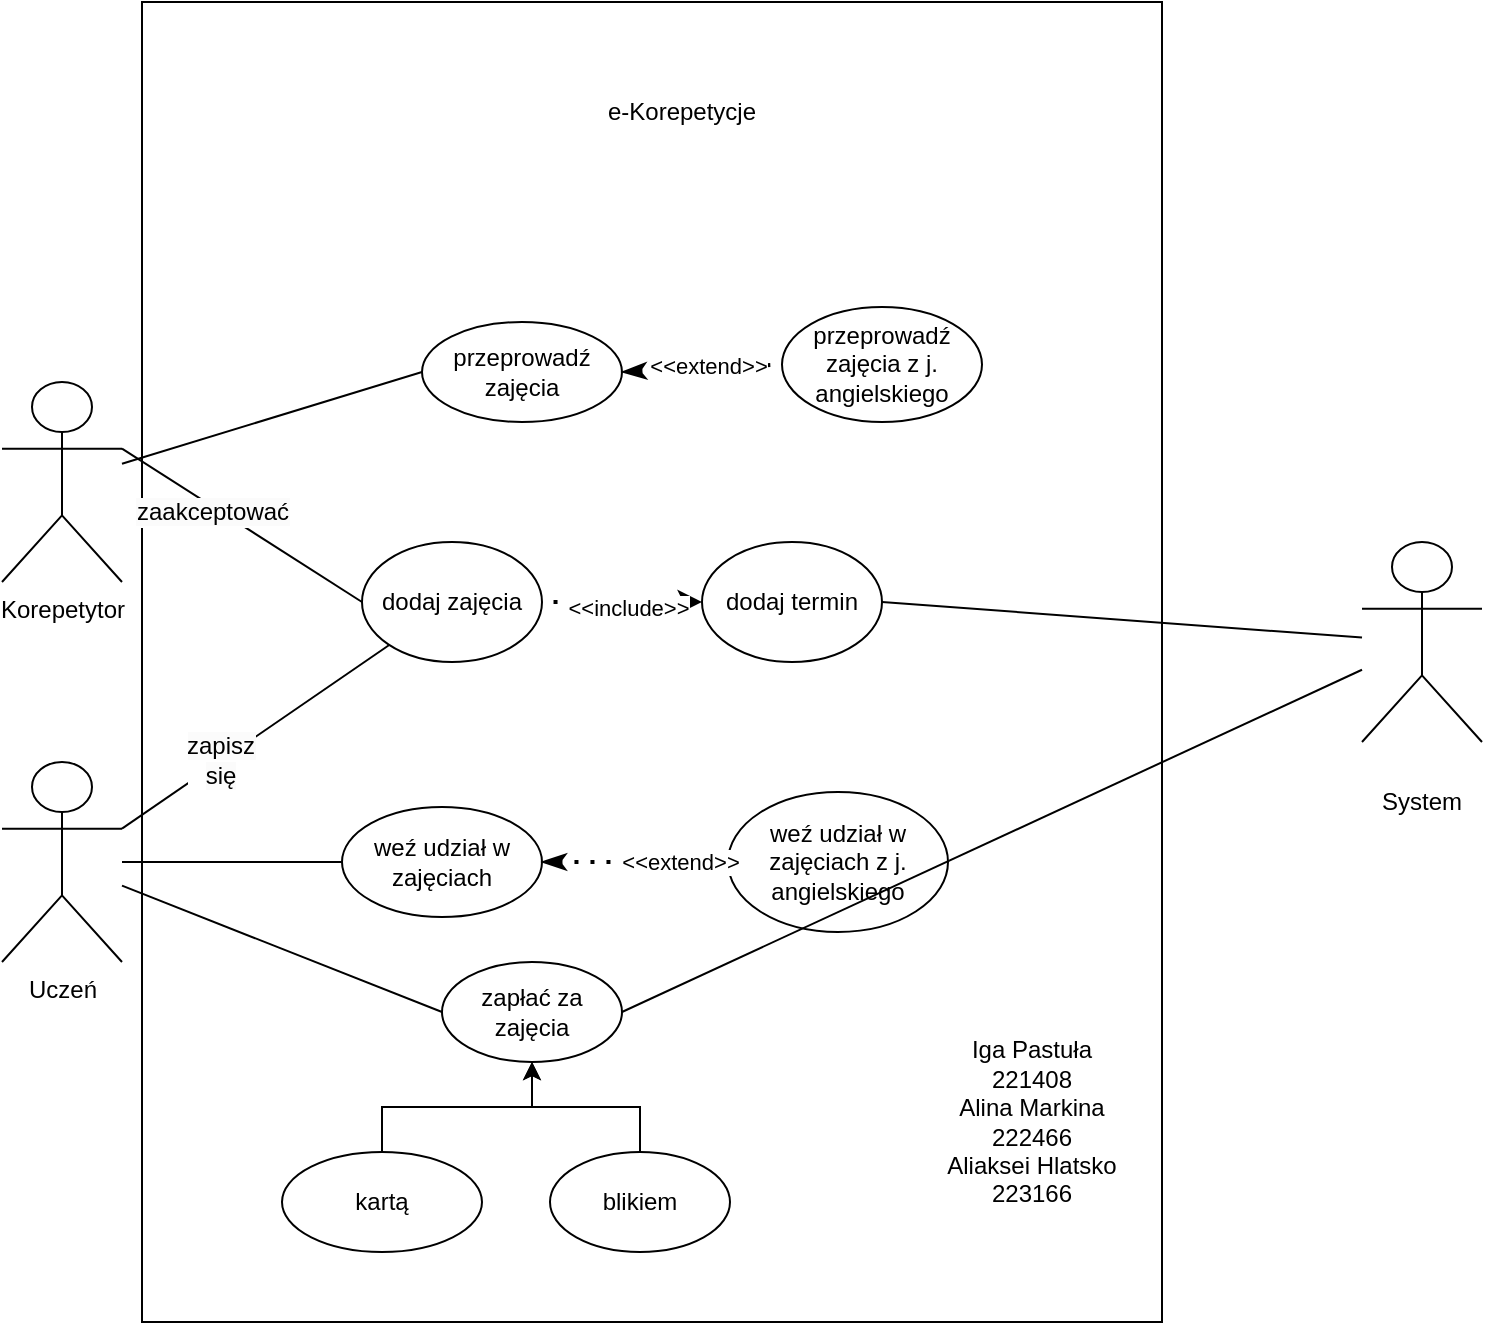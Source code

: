 <mxfile version="24.0.2" type="github">
  <diagram name="Strona-1" id="bv3qThM9OkOV8ynKCbBf">
    <mxGraphModel dx="677" dy="337" grid="1" gridSize="10" guides="1" tooltips="1" connect="1" arrows="1" fold="1" page="1" pageScale="1" pageWidth="827" pageHeight="1169" math="0" shadow="0">
      <root>
        <mxCell id="0" />
        <mxCell id="1" parent="0" />
        <mxCell id="9OET-AX3l3BfNzuc_vFU-1" value="" style="rounded=0;whiteSpace=wrap;html=1;" vertex="1" parent="1">
          <mxGeometry x="120" y="10" width="510" height="660" as="geometry" />
        </mxCell>
        <mxCell id="9OET-AX3l3BfNzuc_vFU-2" value="Uczeń" style="shape=umlActor;verticalLabelPosition=bottom;verticalAlign=top;html=1;outlineConnect=0;" vertex="1" parent="1">
          <mxGeometry x="50" y="390" width="60" height="100" as="geometry" />
        </mxCell>
        <mxCell id="9OET-AX3l3BfNzuc_vFU-3" value="" style="shape=umlActor;verticalLabelPosition=bottom;verticalAlign=top;html=1;outlineConnect=0;" vertex="1" parent="1">
          <mxGeometry x="730" y="280" width="60" height="100" as="geometry" />
        </mxCell>
        <mxCell id="9OET-AX3l3BfNzuc_vFU-4" value="Korepetytor" style="shape=umlActor;verticalLabelPosition=bottom;verticalAlign=top;html=1;outlineConnect=0;" vertex="1" parent="1">
          <mxGeometry x="50" y="200" width="60" height="100" as="geometry" />
        </mxCell>
        <mxCell id="9OET-AX3l3BfNzuc_vFU-7" value="dodaj zajęcia" style="ellipse;whiteSpace=wrap;html=1;" vertex="1" parent="1">
          <mxGeometry x="230" y="280" width="90" height="60" as="geometry" />
        </mxCell>
        <mxCell id="9OET-AX3l3BfNzuc_vFU-8" value="e-Korepetycje" style="text;html=1;align=center;verticalAlign=middle;whiteSpace=wrap;rounded=0;" vertex="1" parent="1">
          <mxGeometry x="340" y="50" width="100" height="30" as="geometry" />
        </mxCell>
        <mxCell id="9OET-AX3l3BfNzuc_vFU-9" value="System" style="text;html=1;align=center;verticalAlign=middle;whiteSpace=wrap;rounded=0;" vertex="1" parent="1">
          <mxGeometry x="730" y="395" width="60" height="30" as="geometry" />
        </mxCell>
        <mxCell id="9OET-AX3l3BfNzuc_vFU-13" value="" style="endArrow=none;html=1;rounded=0;exitX=1;exitY=0.333;exitDx=0;exitDy=0;exitPerimeter=0;entryX=0;entryY=0.5;entryDx=0;entryDy=0;" edge="1" parent="1" source="9OET-AX3l3BfNzuc_vFU-4" target="9OET-AX3l3BfNzuc_vFU-7">
          <mxGeometry width="50" height="50" relative="1" as="geometry">
            <mxPoint x="190" y="280" as="sourcePoint" />
            <mxPoint x="240" y="230" as="targetPoint" />
          </mxGeometry>
        </mxCell>
        <mxCell id="9OET-AX3l3BfNzuc_vFU-24" value="&lt;span style=&quot;font-size: 12px; text-wrap: wrap; background-color: rgb(251, 251, 251);&quot;&gt;zaakceptować&lt;/span&gt;" style="edgeLabel;html=1;align=center;verticalAlign=middle;resizable=0;points=[];" vertex="1" connectable="0" parent="9OET-AX3l3BfNzuc_vFU-13">
          <mxGeometry x="-0.241" y="-2" relative="1" as="geometry">
            <mxPoint y="1" as="offset" />
          </mxGeometry>
        </mxCell>
        <mxCell id="9OET-AX3l3BfNzuc_vFU-15" value="" style="endArrow=none;html=1;rounded=0;exitX=1;exitY=0.333;exitDx=0;exitDy=0;exitPerimeter=0;" edge="1" parent="1" source="9OET-AX3l3BfNzuc_vFU-2" target="9OET-AX3l3BfNzuc_vFU-7">
          <mxGeometry width="50" height="50" relative="1" as="geometry">
            <mxPoint x="180" y="400" as="sourcePoint" />
            <mxPoint x="230" y="350" as="targetPoint" />
          </mxGeometry>
        </mxCell>
        <mxCell id="9OET-AX3l3BfNzuc_vFU-25" value="&lt;span style=&quot;font-size: 12px; text-wrap: wrap; background-color: rgb(251, 251, 251);&quot;&gt;zapisz się&lt;/span&gt;" style="edgeLabel;html=1;align=center;verticalAlign=middle;resizable=0;points=[];" vertex="1" connectable="0" parent="9OET-AX3l3BfNzuc_vFU-15">
          <mxGeometry x="-0.264" y="1" relative="1" as="geometry">
            <mxPoint as="offset" />
          </mxGeometry>
        </mxCell>
        <mxCell id="9OET-AX3l3BfNzuc_vFU-17" value="" style="endArrow=none;dashed=1;html=1;dashPattern=1 3;strokeWidth=2;rounded=0;exitX=0;exitY=0.5;exitDx=0;exitDy=0;entryX=1;entryY=0.5;entryDx=0;entryDy=0;startArrow=classic;startFill=1;" edge="1" parent="1" source="9OET-AX3l3BfNzuc_vFU-18" target="9OET-AX3l3BfNzuc_vFU-7">
          <mxGeometry width="50" height="50" relative="1" as="geometry">
            <mxPoint x="400" y="260" as="sourcePoint" />
            <mxPoint x="450" y="210" as="targetPoint" />
          </mxGeometry>
        </mxCell>
        <mxCell id="9OET-AX3l3BfNzuc_vFU-20" value="&amp;lt;&amp;lt;include&amp;gt;&amp;gt;" style="edgeLabel;html=1;align=center;verticalAlign=middle;resizable=0;points=[];" vertex="1" connectable="0" parent="9OET-AX3l3BfNzuc_vFU-17">
          <mxGeometry x="-0.058" y="3" relative="1" as="geometry">
            <mxPoint as="offset" />
          </mxGeometry>
        </mxCell>
        <mxCell id="9OET-AX3l3BfNzuc_vFU-18" value="do&lt;span style=&quot;background-color: initial;&quot;&gt;daj termin&lt;/span&gt;" style="ellipse;whiteSpace=wrap;html=1;" vertex="1" parent="1">
          <mxGeometry x="400" y="280" width="90" height="60" as="geometry" />
        </mxCell>
        <mxCell id="9OET-AX3l3BfNzuc_vFU-22" value="" style="endArrow=none;html=1;rounded=0;exitX=1;exitY=0.5;exitDx=0;exitDy=0;" edge="1" parent="1" source="9OET-AX3l3BfNzuc_vFU-18" target="9OET-AX3l3BfNzuc_vFU-3">
          <mxGeometry width="50" height="50" relative="1" as="geometry">
            <mxPoint x="510" y="260" as="sourcePoint" />
            <mxPoint x="560" y="210" as="targetPoint" />
          </mxGeometry>
        </mxCell>
        <mxCell id="9OET-AX3l3BfNzuc_vFU-23" value="przeprowadź zajęcia" style="ellipse;whiteSpace=wrap;html=1;" vertex="1" parent="1">
          <mxGeometry x="260" y="170" width="100" height="50" as="geometry" />
        </mxCell>
        <mxCell id="9OET-AX3l3BfNzuc_vFU-26" value="przeprowadź zajęcia z j. angielskiego" style="ellipse;whiteSpace=wrap;html=1;" vertex="1" parent="1">
          <mxGeometry x="440" y="162.5" width="100" height="57.5" as="geometry" />
        </mxCell>
        <mxCell id="9OET-AX3l3BfNzuc_vFU-27" value="" style="endArrow=none;dashed=1;html=1;dashPattern=1 3;strokeWidth=2;rounded=0;exitX=1;exitY=0.5;exitDx=0;exitDy=0;entryX=0;entryY=0.5;entryDx=0;entryDy=0;startArrow=classicThin;startFill=1;" edge="1" parent="1" source="9OET-AX3l3BfNzuc_vFU-23" target="9OET-AX3l3BfNzuc_vFU-26">
          <mxGeometry width="50" height="50" relative="1" as="geometry">
            <mxPoint x="430" y="140" as="sourcePoint" />
            <mxPoint x="430" y="160" as="targetPoint" />
          </mxGeometry>
        </mxCell>
        <mxCell id="9OET-AX3l3BfNzuc_vFU-28" value="&amp;lt;&amp;lt;extend&amp;gt;&amp;gt;" style="edgeLabel;html=1;align=center;verticalAlign=middle;resizable=0;points=[];" vertex="1" connectable="0" parent="9OET-AX3l3BfNzuc_vFU-27">
          <mxGeometry x="0.063" y="1" relative="1" as="geometry">
            <mxPoint as="offset" />
          </mxGeometry>
        </mxCell>
        <mxCell id="9OET-AX3l3BfNzuc_vFU-29" value="weź udział w zajęciach" style="ellipse;whiteSpace=wrap;html=1;" vertex="1" parent="1">
          <mxGeometry x="220" y="412.5" width="100" height="55" as="geometry" />
        </mxCell>
        <mxCell id="9OET-AX3l3BfNzuc_vFU-30" value="" style="endArrow=none;html=1;rounded=0;entryX=0;entryY=0.5;entryDx=0;entryDy=0;" edge="1" parent="1" source="9OET-AX3l3BfNzuc_vFU-2" target="9OET-AX3l3BfNzuc_vFU-29">
          <mxGeometry width="50" height="50" relative="1" as="geometry">
            <mxPoint x="170" y="460" as="sourcePoint" />
            <mxPoint x="220" y="410" as="targetPoint" />
          </mxGeometry>
        </mxCell>
        <mxCell id="9OET-AX3l3BfNzuc_vFU-31" value="weź udział w zajęciach z j. angielskiego" style="ellipse;whiteSpace=wrap;html=1;" vertex="1" parent="1">
          <mxGeometry x="413" y="405" width="110" height="70" as="geometry" />
        </mxCell>
        <mxCell id="9OET-AX3l3BfNzuc_vFU-33" value="" style="endArrow=none;html=1;rounded=0;entryX=0;entryY=0.5;entryDx=0;entryDy=0;" edge="1" parent="1" source="9OET-AX3l3BfNzuc_vFU-4" target="9OET-AX3l3BfNzuc_vFU-23">
          <mxGeometry width="50" height="50" relative="1" as="geometry">
            <mxPoint x="150" y="230" as="sourcePoint" />
            <mxPoint x="200" y="180" as="targetPoint" />
          </mxGeometry>
        </mxCell>
        <mxCell id="9OET-AX3l3BfNzuc_vFU-36" value="" style="endArrow=none;dashed=1;html=1;dashPattern=1 3;strokeWidth=2;rounded=0;exitX=1;exitY=0.5;exitDx=0;exitDy=0;entryX=0;entryY=0.5;entryDx=0;entryDy=0;startArrow=classicThin;startFill=1;" edge="1" parent="1" source="9OET-AX3l3BfNzuc_vFU-29" target="9OET-AX3l3BfNzuc_vFU-31">
          <mxGeometry width="50" height="50" relative="1" as="geometry">
            <mxPoint x="340" y="470" as="sourcePoint" />
            <mxPoint x="390" y="420" as="targetPoint" />
          </mxGeometry>
        </mxCell>
        <mxCell id="9OET-AX3l3BfNzuc_vFU-37" value="&amp;lt;&amp;lt;extend&amp;gt;&amp;gt;" style="edgeLabel;html=1;align=center;verticalAlign=middle;resizable=0;points=[];" vertex="1" connectable="0" parent="9OET-AX3l3BfNzuc_vFU-36">
          <mxGeometry x="0.469" relative="1" as="geometry">
            <mxPoint as="offset" />
          </mxGeometry>
        </mxCell>
        <mxCell id="9OET-AX3l3BfNzuc_vFU-38" value="zapłać za zajęcia" style="ellipse;whiteSpace=wrap;html=1;" vertex="1" parent="1">
          <mxGeometry x="270" y="490" width="90" height="50" as="geometry" />
        </mxCell>
        <mxCell id="9OET-AX3l3BfNzuc_vFU-43" style="edgeStyle=orthogonalEdgeStyle;rounded=0;orthogonalLoop=1;jettySize=auto;html=1;" edge="1" parent="1" source="9OET-AX3l3BfNzuc_vFU-39" target="9OET-AX3l3BfNzuc_vFU-38">
          <mxGeometry relative="1" as="geometry" />
        </mxCell>
        <mxCell id="9OET-AX3l3BfNzuc_vFU-39" value="kartą" style="ellipse;whiteSpace=wrap;html=1;" vertex="1" parent="1">
          <mxGeometry x="190" y="585" width="100" height="50" as="geometry" />
        </mxCell>
        <mxCell id="9OET-AX3l3BfNzuc_vFU-44" style="edgeStyle=orthogonalEdgeStyle;rounded=0;orthogonalLoop=1;jettySize=auto;html=1;" edge="1" parent="1" source="9OET-AX3l3BfNzuc_vFU-40" target="9OET-AX3l3BfNzuc_vFU-38">
          <mxGeometry relative="1" as="geometry" />
        </mxCell>
        <mxCell id="9OET-AX3l3BfNzuc_vFU-40" value="blikiem" style="ellipse;whiteSpace=wrap;html=1;" vertex="1" parent="1">
          <mxGeometry x="324" y="585" width="90" height="50" as="geometry" />
        </mxCell>
        <mxCell id="9OET-AX3l3BfNzuc_vFU-45" value="" style="endArrow=none;html=1;rounded=0;entryX=0;entryY=0.5;entryDx=0;entryDy=0;" edge="1" parent="1" source="9OET-AX3l3BfNzuc_vFU-2" target="9OET-AX3l3BfNzuc_vFU-38">
          <mxGeometry width="50" height="50" relative="1" as="geometry">
            <mxPoint x="150" y="510" as="sourcePoint" />
            <mxPoint x="200" y="460" as="targetPoint" />
          </mxGeometry>
        </mxCell>
        <mxCell id="9OET-AX3l3BfNzuc_vFU-46" value="" style="endArrow=none;html=1;rounded=0;exitX=1;exitY=0.5;exitDx=0;exitDy=0;" edge="1" parent="1" source="9OET-AX3l3BfNzuc_vFU-38" target="9OET-AX3l3BfNzuc_vFU-3">
          <mxGeometry width="50" height="50" relative="1" as="geometry">
            <mxPoint x="540" y="500" as="sourcePoint" />
            <mxPoint x="590" y="450" as="targetPoint" />
          </mxGeometry>
        </mxCell>
        <mxCell id="9OET-AX3l3BfNzuc_vFU-47" value="&lt;div&gt;Iga Pastuła 221408&lt;/div&gt;&lt;div&gt;Alina Markina 222466&lt;/div&gt;&lt;div&gt;Aliaksei Hlatsko 223166&lt;/div&gt;" style="text;html=1;align=center;verticalAlign=middle;whiteSpace=wrap;rounded=0;" vertex="1" parent="1">
          <mxGeometry x="520" y="555" width="90" height="30" as="geometry" />
        </mxCell>
      </root>
    </mxGraphModel>
  </diagram>
</mxfile>
